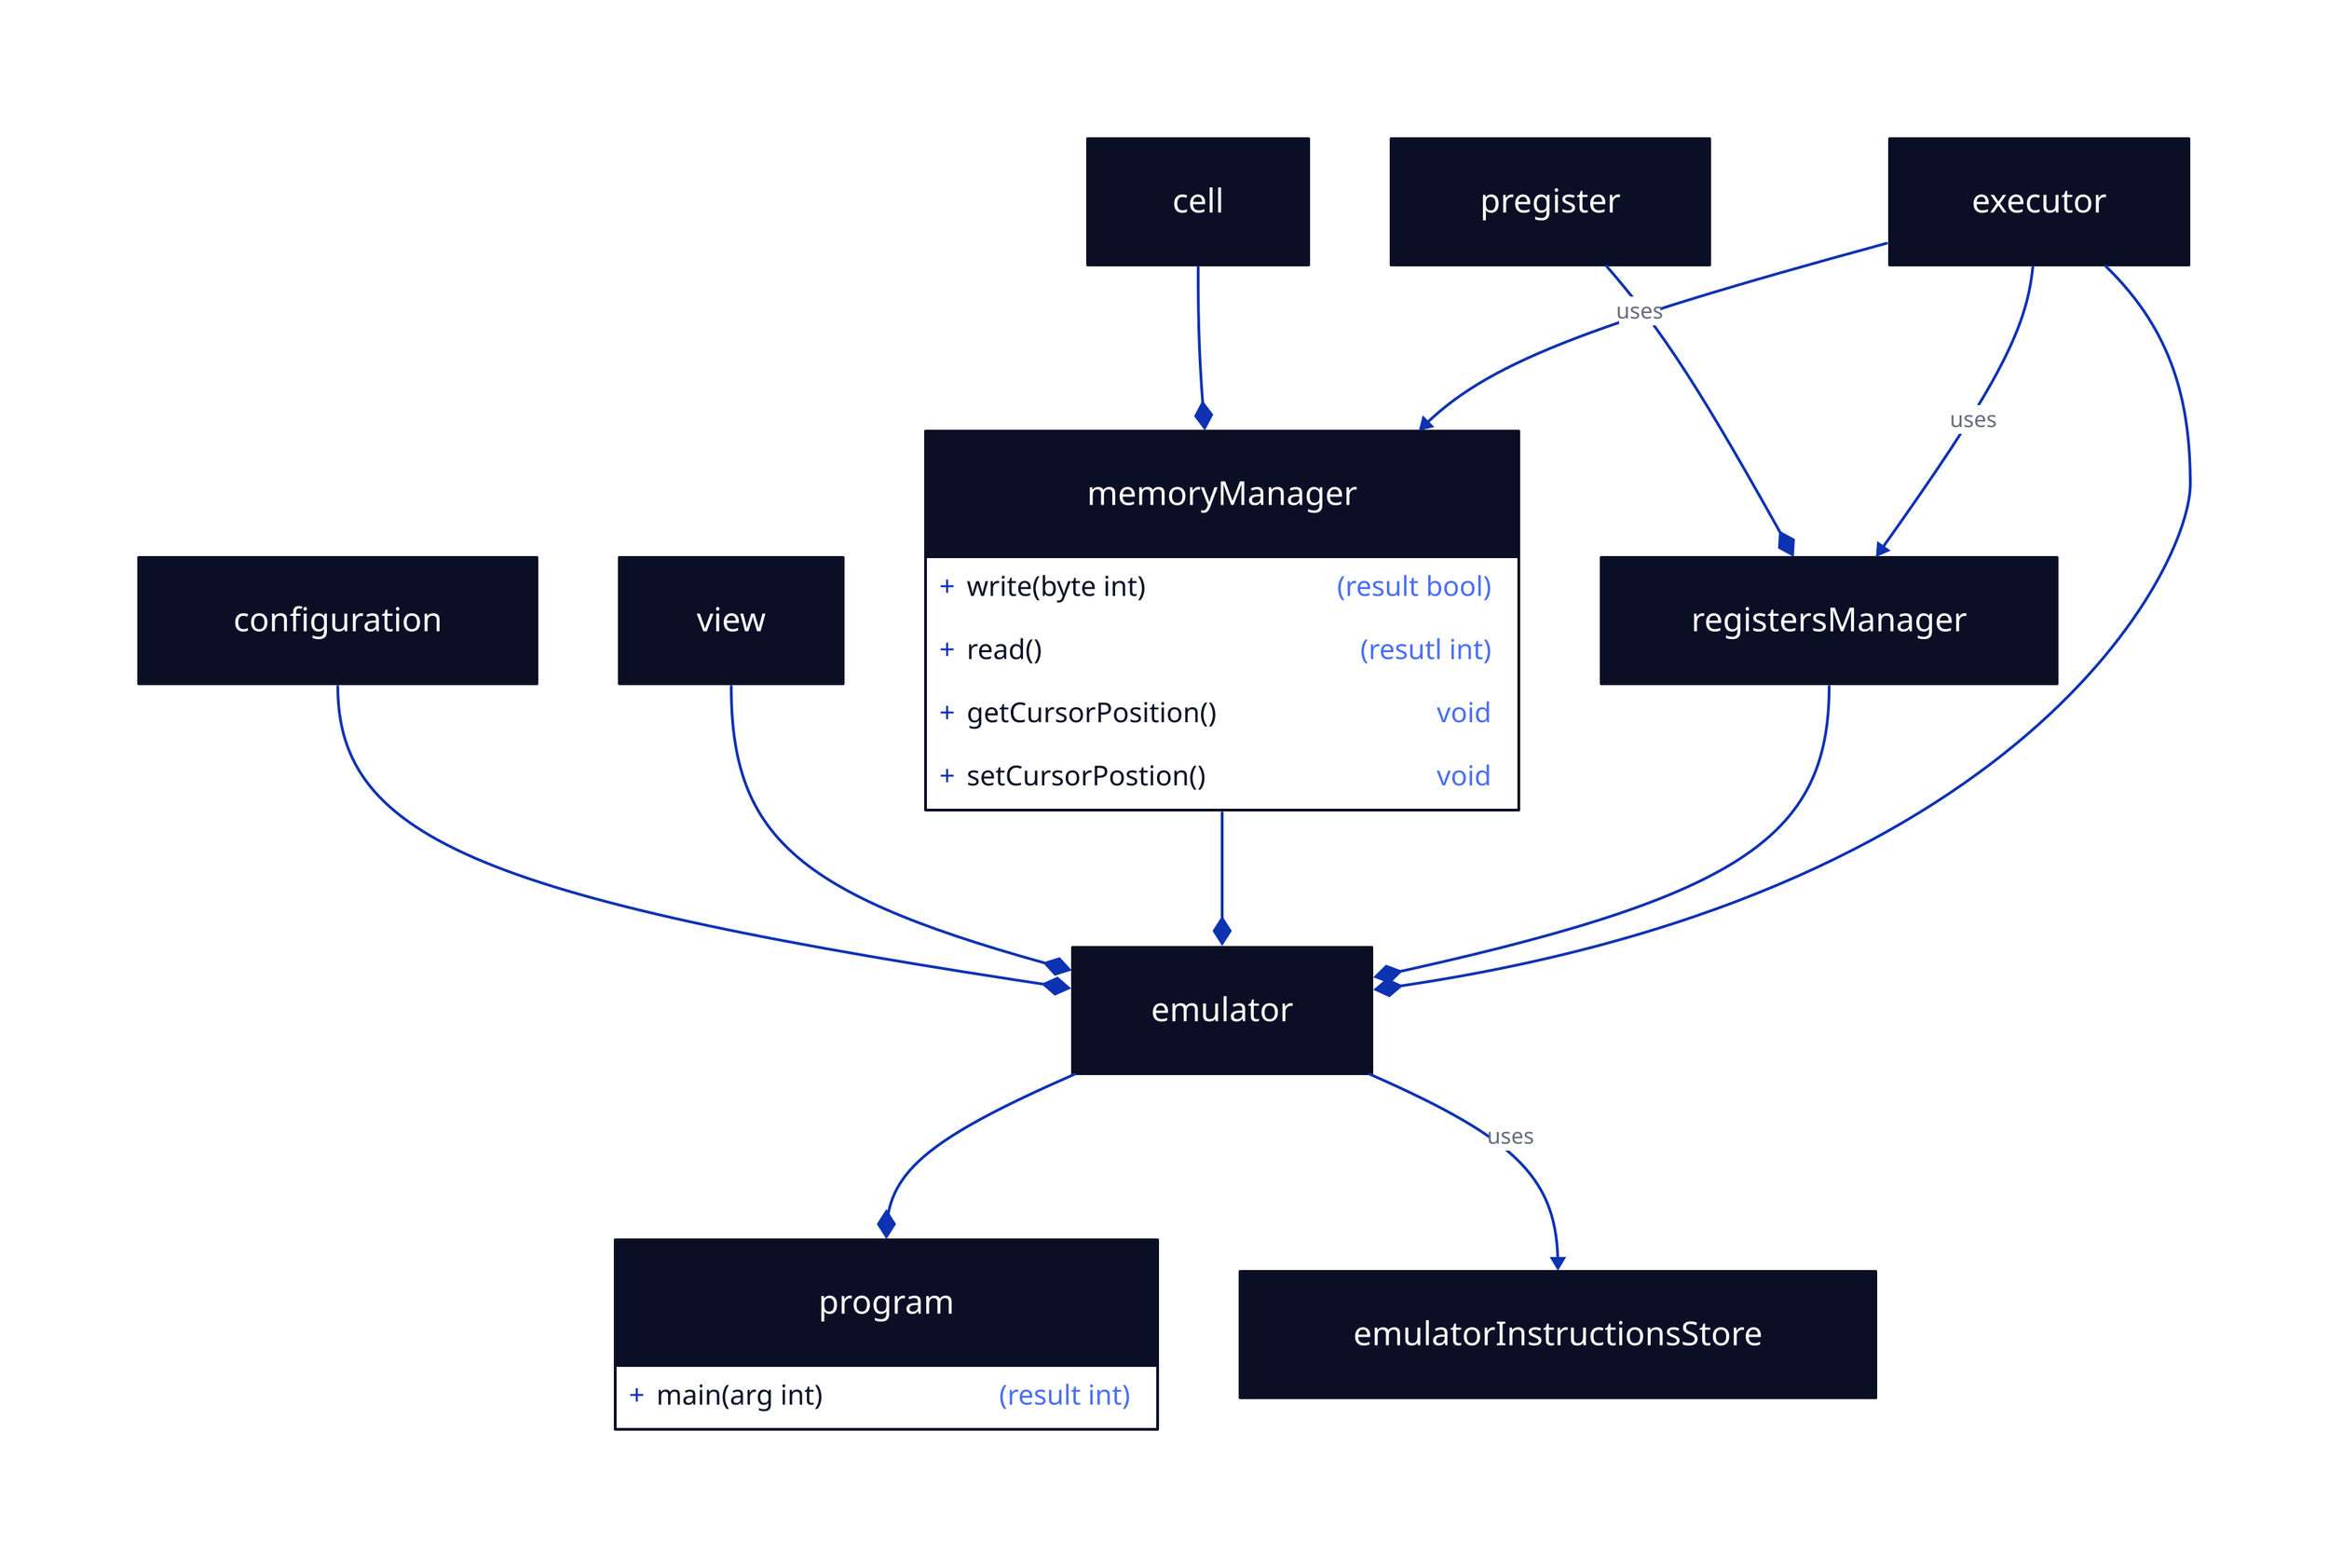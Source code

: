 program: {
	shape: class
	main(arg int): (result int)
}

emulator: {
	shape: class
}

emulator -> program: {
	target-arrowhead: {
		shape: diamond
		style.filled: true
	}
}

configuration: {
	shape: class
}

configuration -> emulator: {
	target-arrowhead: {
		shape: diamond
		style.filled: true
	}
}

emulatorInstructionsStore: {
	shape: class
}

emulator -> emulatorInstructionsStore: uses {
}

view: {
	shape: class
}

view -> emulator: {
	target-arrowhead: {
		shape: diamond
		style.filled: true
	}
}

memoryManager: {
	shape: class
	
	write(byte int): (result bool)
	read(): (resutl int)
	getCursorPosition()
	setCursorPostion()
}

memoryManager -> emulator: {
	target-arrowhead: {
		shape: diamond
		style.filled: true
	}
}

cell: {
	shape: class
}

cell -> memoryManager: {
	target-arrowhead: {
		shape: diamond
		style.filled: true
	}
}

registersManager: {
	shape: class
}

registersManager -> emulator: {
	target-arrowhead: {
		shape: diamond
		style.filled: true
	}
}

pregister: {
	shape: class
}

pregister -> registersManager: {
	target-arrowhead: {
		shape: diamond
		style.filled: true
	}
}

executor: {
	shape: class
}

executor -> emulator: {
	target-arrowhead: {
		shape: diamond
		style.filled: true
	}
}

executor -> memoryManager: uses 
executor -> registersManager: uses

